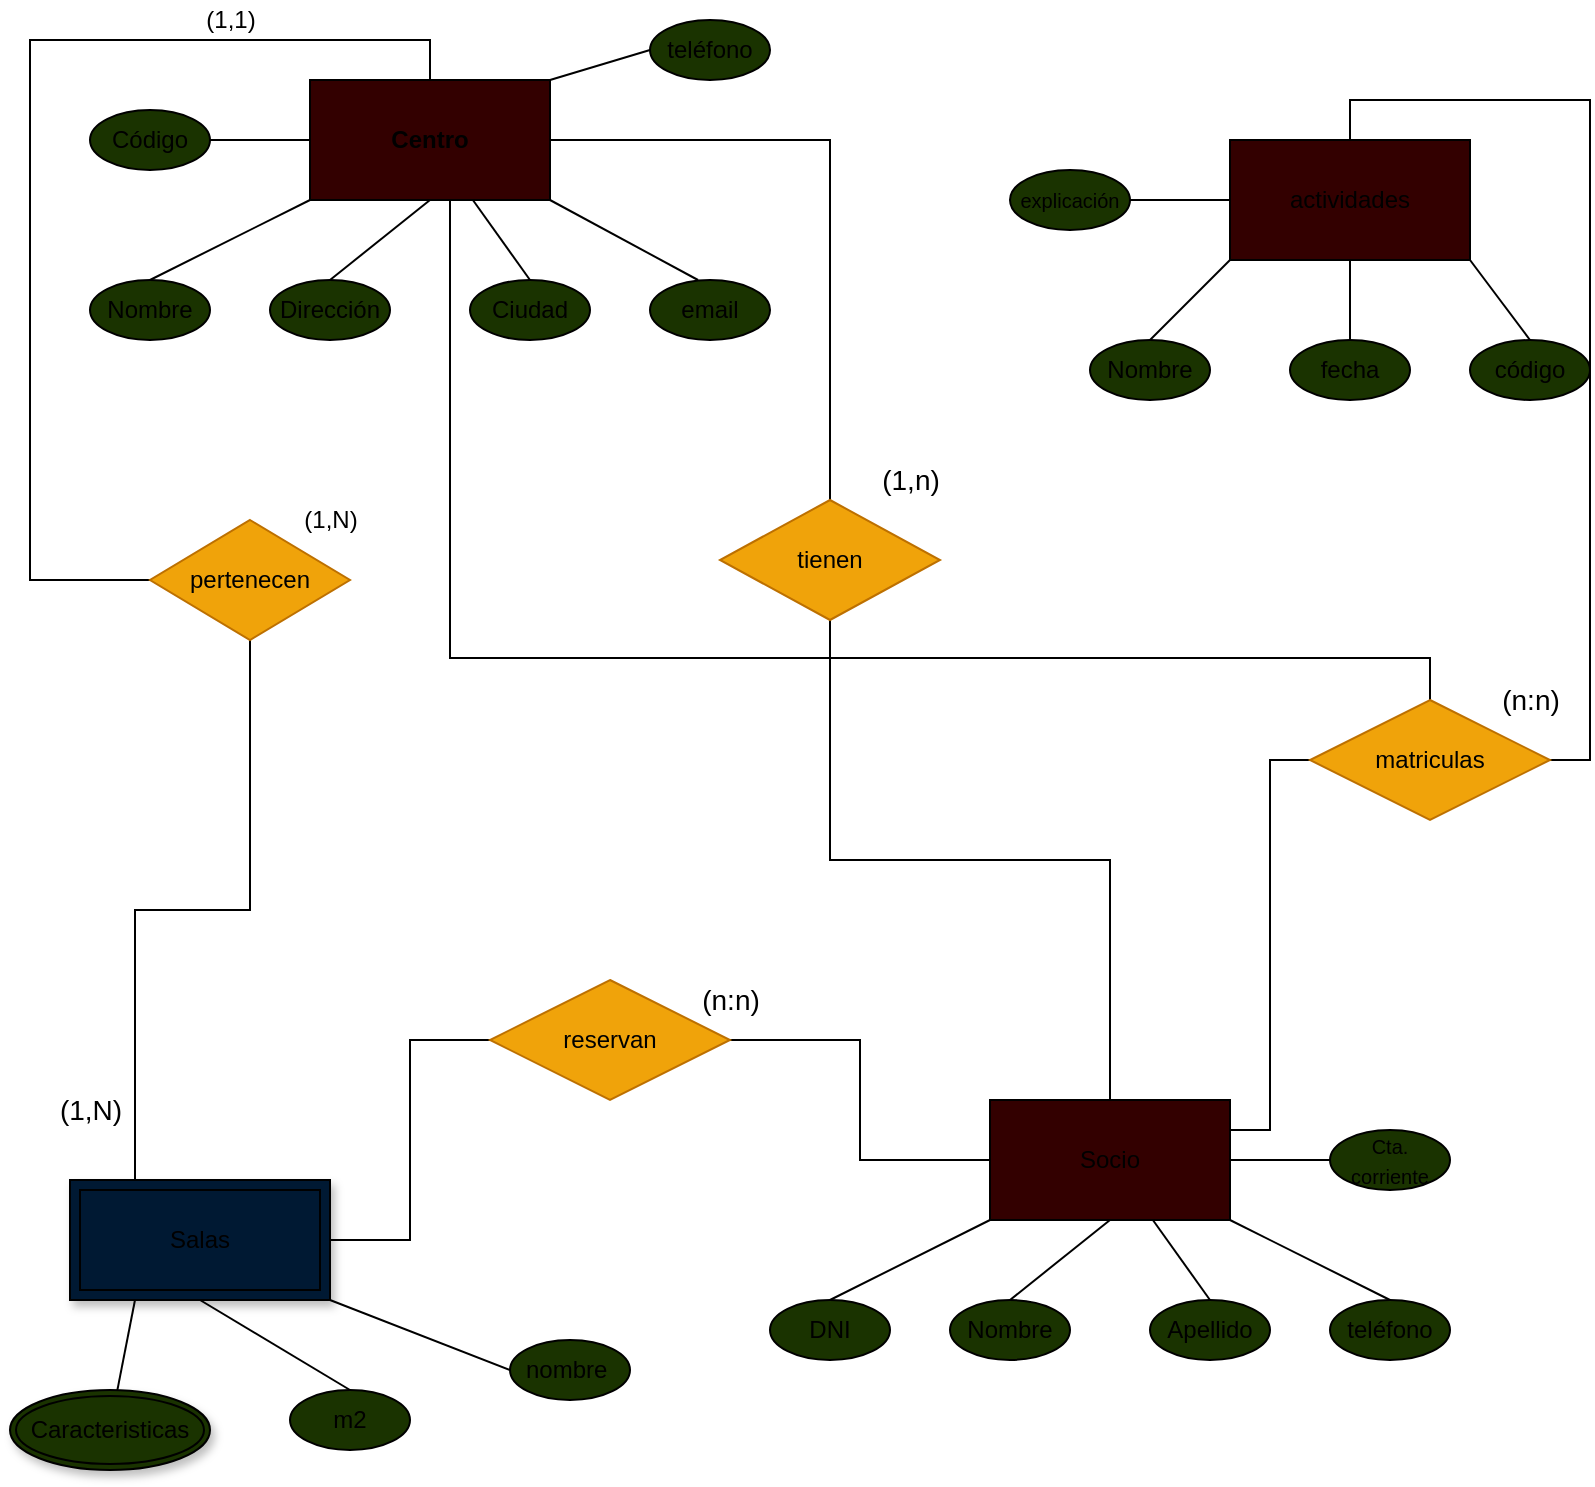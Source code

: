 <mxfile>
    <diagram id="mFDD_YNPLoTO3QqUCcKb" name="Página-1">
        <mxGraphModel dx="481" dy="526" grid="1" gridSize="10" guides="1" tooltips="1" connect="1" arrows="1" fold="1" page="1" pageScale="1" pageWidth="827" pageHeight="1169" math="0" shadow="0">
            <root>
                <mxCell id="0"/>
                <mxCell id="1" parent="0"/>
                <mxCell id="Jh3pXh4WZX40SytpMSMW-85" style="rounded=0;orthogonalLoop=1;jettySize=auto;html=1;exitX=0.5;exitY=0;exitDx=0;exitDy=0;entryX=0;entryY=0.5;entryDx=0;entryDy=0;endArrow=none;endFill=0;" parent="1" source="2" target="80" edge="1">
                    <mxGeometry relative="1" as="geometry">
                        <Array as="points">
                            <mxPoint x="230" y="40"/>
                            <mxPoint x="160" y="40"/>
                            <mxPoint x="30" y="40"/>
                            <mxPoint x="30" y="240"/>
                            <mxPoint x="30" y="310"/>
                        </Array>
                        <mxPoint x="85" y="310" as="targetPoint"/>
                    </mxGeometry>
                </mxCell>
                <mxCell id="Jh3pXh4WZX40SytpMSMW-105" style="edgeStyle=orthogonalEdgeStyle;rounded=0;orthogonalLoop=1;jettySize=auto;html=1;entryX=0.5;entryY=0;entryDx=0;entryDy=0;endArrow=none;endFill=0;" parent="1" source="2" target="82" edge="1">
                    <mxGeometry relative="1" as="geometry">
                        <Array as="points">
                            <mxPoint x="240" y="349"/>
                            <mxPoint x="730" y="349"/>
                        </Array>
                        <mxPoint x="413.6" y="407.66" as="targetPoint"/>
                    </mxGeometry>
                </mxCell>
                <mxCell id="x22_kJhe5A71aiRd0lRD-84" style="edgeStyle=orthogonalEdgeStyle;rounded=0;orthogonalLoop=1;jettySize=auto;html=1;exitX=1;exitY=0.5;exitDx=0;exitDy=0;entryX=0.5;entryY=0;entryDx=0;entryDy=0;endArrow=none;endFill=0;" edge="1" parent="1" source="2" target="81">
                    <mxGeometry relative="1" as="geometry"/>
                </mxCell>
                <mxCell id="2" value="&lt;b&gt;Centro&lt;/b&gt;" style="rounded=0;whiteSpace=wrap;html=1;fillColor=#330000;" parent="1" vertex="1">
                    <mxGeometry x="170" y="60" width="120" height="60" as="geometry"/>
                </mxCell>
                <mxCell id="3" value="Nombre" style="ellipse;whiteSpace=wrap;html=1;fillColor=#1A3300;" parent="1" vertex="1">
                    <mxGeometry x="60" y="160" width="60" height="30" as="geometry"/>
                </mxCell>
                <mxCell id="4" value="Dirección" style="ellipse;whiteSpace=wrap;html=1;fillColor=#1A3300;" parent="1" vertex="1">
                    <mxGeometry x="150" y="160" width="60" height="30" as="geometry"/>
                </mxCell>
                <mxCell id="5" value="Ciudad" style="ellipse;whiteSpace=wrap;html=1;fillColor=#1A3300;" parent="1" vertex="1">
                    <mxGeometry x="250" y="160" width="60" height="30" as="geometry"/>
                </mxCell>
                <mxCell id="6" value="email" style="ellipse;whiteSpace=wrap;html=1;fillColor=#1A3300;" parent="1" vertex="1">
                    <mxGeometry x="340" y="160" width="60" height="30" as="geometry"/>
                </mxCell>
                <mxCell id="7" value="Código" style="ellipse;whiteSpace=wrap;html=1;fillColor=#1A3300;" parent="1" vertex="1">
                    <mxGeometry x="60" y="75" width="60" height="30" as="geometry"/>
                </mxCell>
                <mxCell id="8" value="" style="endArrow=none;html=1;entryX=0;entryY=1;entryDx=0;entryDy=0;" parent="1" target="2" edge="1">
                    <mxGeometry width="50" height="50" relative="1" as="geometry">
                        <mxPoint x="90" y="160" as="sourcePoint"/>
                        <mxPoint x="140" y="110" as="targetPoint"/>
                    </mxGeometry>
                </mxCell>
                <mxCell id="12" value="" style="endArrow=none;html=1;entryX=1;entryY=1;entryDx=0;entryDy=0;" parent="1" target="2" edge="1">
                    <mxGeometry width="50" height="50" relative="1" as="geometry">
                        <mxPoint x="364" y="160" as="sourcePoint"/>
                        <mxPoint x="414" y="110" as="targetPoint"/>
                    </mxGeometry>
                </mxCell>
                <mxCell id="13" value="" style="endArrow=none;html=1;exitX=0.5;exitY=0;exitDx=0;exitDy=0;" parent="1" source="5" target="2" edge="1">
                    <mxGeometry width="50" height="50" relative="1" as="geometry">
                        <mxPoint x="330" y="260" as="sourcePoint"/>
                        <mxPoint x="380" y="210" as="targetPoint"/>
                    </mxGeometry>
                </mxCell>
                <mxCell id="14" value="" style="endArrow=none;html=1;entryX=0.5;entryY=1;entryDx=0;entryDy=0;exitX=0.5;exitY=0;exitDx=0;exitDy=0;" parent="1" source="4" target="2" edge="1">
                    <mxGeometry width="50" height="50" relative="1" as="geometry">
                        <mxPoint x="100" y="170" as="sourcePoint"/>
                        <mxPoint x="180" y="130" as="targetPoint"/>
                    </mxGeometry>
                </mxCell>
                <mxCell id="15" value="" style="endArrow=none;html=1;entryX=0;entryY=0.5;entryDx=0;entryDy=0;exitX=1;exitY=0.5;exitDx=0;exitDy=0;" parent="1" source="7" target="2" edge="1">
                    <mxGeometry width="50" height="50" relative="1" as="geometry">
                        <mxPoint x="110" y="180" as="sourcePoint"/>
                        <mxPoint x="190" y="140" as="targetPoint"/>
                        <Array as="points"/>
                    </mxGeometry>
                </mxCell>
                <mxCell id="16" value="teléfono" style="ellipse;whiteSpace=wrap;html=1;fillColor=#1A3300;" parent="1" vertex="1">
                    <mxGeometry x="340" y="30" width="60" height="30" as="geometry"/>
                </mxCell>
                <mxCell id="17" value="" style="endArrow=none;html=1;entryX=1;entryY=0;entryDx=0;entryDy=0;exitX=0;exitY=0.5;exitDx=0;exitDy=0;" parent="1" source="16" target="2" edge="1">
                    <mxGeometry width="50" height="50" relative="1" as="geometry">
                        <mxPoint x="374" y="170" as="sourcePoint"/>
                        <mxPoint x="300" y="130" as="targetPoint"/>
                        <Array as="points"/>
                    </mxGeometry>
                </mxCell>
                <mxCell id="18" value="Socio" style="rounded=0;whiteSpace=wrap;html=1;fillColor=#330000;" parent="1" vertex="1">
                    <mxGeometry x="510" y="570" width="120" height="60" as="geometry"/>
                </mxCell>
                <mxCell id="19" value="DNI" style="ellipse;whiteSpace=wrap;html=1;fillColor=#1A3300;" parent="1" vertex="1">
                    <mxGeometry x="400" y="670" width="60" height="30" as="geometry"/>
                </mxCell>
                <mxCell id="20" value="Nombre" style="ellipse;whiteSpace=wrap;html=1;fillColor=#1A3300;" parent="1" vertex="1">
                    <mxGeometry x="490" y="670" width="60" height="30" as="geometry"/>
                </mxCell>
                <mxCell id="21" value="Apellido" style="ellipse;whiteSpace=wrap;html=1;fillColor=#1A3300;" parent="1" vertex="1">
                    <mxGeometry x="590" y="670" width="60" height="30" as="geometry"/>
                </mxCell>
                <mxCell id="22" value="teléfono" style="ellipse;whiteSpace=wrap;html=1;fillColor=#1A3300;" parent="1" vertex="1">
                    <mxGeometry x="680" y="670" width="60" height="30" as="geometry"/>
                </mxCell>
                <mxCell id="23" value="&lt;font style=&quot;font-size: 10px&quot;&gt;Cta. corriente&lt;/font&gt;" style="ellipse;whiteSpace=wrap;html=1;fillColor=#1A3300;" parent="1" vertex="1">
                    <mxGeometry x="680" y="585" width="60" height="30" as="geometry"/>
                </mxCell>
                <mxCell id="24" value="" style="endArrow=none;html=1;entryX=0;entryY=1;entryDx=0;entryDy=0;" parent="1" target="18" edge="1">
                    <mxGeometry width="50" height="50" relative="1" as="geometry">
                        <mxPoint x="430" y="670" as="sourcePoint"/>
                        <mxPoint x="480" y="620" as="targetPoint"/>
                    </mxGeometry>
                </mxCell>
                <mxCell id="25" value="" style="endArrow=none;html=1;entryX=1;entryY=1;entryDx=0;entryDy=0;exitX=0.5;exitY=0;exitDx=0;exitDy=0;" parent="1" source="22" target="18" edge="1">
                    <mxGeometry width="50" height="50" relative="1" as="geometry">
                        <mxPoint x="704" y="670" as="sourcePoint"/>
                        <mxPoint x="754" y="620" as="targetPoint"/>
                    </mxGeometry>
                </mxCell>
                <mxCell id="26" value="" style="endArrow=none;html=1;exitX=0.5;exitY=0;exitDx=0;exitDy=0;" parent="1" source="21" target="18" edge="1">
                    <mxGeometry width="50" height="50" relative="1" as="geometry">
                        <mxPoint x="670" y="770" as="sourcePoint"/>
                        <mxPoint x="720" y="720" as="targetPoint"/>
                    </mxGeometry>
                </mxCell>
                <mxCell id="27" value="" style="endArrow=none;html=1;entryX=0.5;entryY=1;entryDx=0;entryDy=0;exitX=0.5;exitY=0;exitDx=0;exitDy=0;" parent="1" source="20" target="18" edge="1">
                    <mxGeometry width="50" height="50" relative="1" as="geometry">
                        <mxPoint x="440" y="680" as="sourcePoint"/>
                        <mxPoint x="520" y="640" as="targetPoint"/>
                    </mxGeometry>
                </mxCell>
                <mxCell id="28" value="" style="endArrow=none;html=1;exitX=0;exitY=0.5;exitDx=0;exitDy=0;" parent="1" source="23" edge="1">
                    <mxGeometry width="50" height="50" relative="1" as="geometry">
                        <mxPoint x="670" y="600" as="sourcePoint"/>
                        <mxPoint x="630" y="600" as="targetPoint"/>
                        <Array as="points"/>
                    </mxGeometry>
                </mxCell>
                <mxCell id="58" value="m2" style="ellipse;whiteSpace=wrap;html=1;fillColor=#1A3300;" parent="1" vertex="1">
                    <mxGeometry x="160" y="715" width="60" height="30" as="geometry"/>
                </mxCell>
                <mxCell id="61" value="" style="endArrow=none;html=1;entryX=0.5;entryY=1;entryDx=0;entryDy=0;exitX=0.5;exitY=0;exitDx=0;exitDy=0;" parent="1" source="58" target="Jh3pXh4WZX40SytpMSMW-77" edge="1">
                    <mxGeometry width="50" height="50" relative="1" as="geometry">
                        <mxPoint x="234" y="695" as="sourcePoint"/>
                        <mxPoint x="160" y="655" as="targetPoint"/>
                    </mxGeometry>
                </mxCell>
                <mxCell id="62" value="" style="endArrow=none;html=1;entryX=0.25;entryY=1;entryDx=0;entryDy=0;" parent="1" source="Jh3pXh4WZX40SytpMSMW-78" target="Jh3pXh4WZX40SytpMSMW-77" edge="1">
                    <mxGeometry width="50" height="50" relative="1" as="geometry">
                        <mxPoint x="135" y="695" as="sourcePoint"/>
                        <mxPoint x="121.429" y="655" as="targetPoint"/>
                    </mxGeometry>
                </mxCell>
                <mxCell id="65" value="nombre&amp;nbsp;" style="ellipse;whiteSpace=wrap;html=1;fillColor=#1A3300;" parent="1" vertex="1">
                    <mxGeometry x="270" y="690" width="60" height="30" as="geometry"/>
                </mxCell>
                <mxCell id="66" value="" style="endArrow=none;html=1;entryX=1;entryY=1;entryDx=0;entryDy=0;exitX=0;exitY=0.5;exitDx=0;exitDy=0;" parent="1" source="65" target="Jh3pXh4WZX40SytpMSMW-77" edge="1">
                    <mxGeometry width="50" height="50" relative="1" as="geometry">
                        <mxPoint x="270" y="700" as="sourcePoint"/>
                        <mxPoint x="160" y="625" as="targetPoint"/>
                        <Array as="points"/>
                    </mxGeometry>
                </mxCell>
                <mxCell id="67" value="actividades" style="rounded=0;whiteSpace=wrap;html=1;fillColor=#330000;" parent="1" vertex="1">
                    <mxGeometry x="630" y="90" width="120" height="60" as="geometry"/>
                </mxCell>
                <mxCell id="69" value="Nombre" style="ellipse;whiteSpace=wrap;html=1;fillColor=#1A3300;" parent="1" vertex="1">
                    <mxGeometry x="560" y="190" width="60" height="30" as="geometry"/>
                </mxCell>
                <mxCell id="70" value="fecha" style="ellipse;whiteSpace=wrap;html=1;fillColor=#1A3300;" parent="1" vertex="1">
                    <mxGeometry x="660" y="190" width="60" height="30" as="geometry"/>
                </mxCell>
                <mxCell id="71" value="&lt;font style=&quot;font-size: 10px&quot;&gt;explicación&lt;/font&gt;" style="ellipse;whiteSpace=wrap;html=1;fillColor=#1A3300;" parent="1" vertex="1">
                    <mxGeometry x="520" y="105" width="60" height="30" as="geometry"/>
                </mxCell>
                <mxCell id="73" value="" style="endArrow=none;html=1;entryX=1;entryY=1;entryDx=0;entryDy=0;exitX=0.5;exitY=0;exitDx=0;exitDy=0;" parent="1" source="77" target="67" edge="1">
                    <mxGeometry width="50" height="50" relative="1" as="geometry">
                        <mxPoint x="830" y="190" as="sourcePoint"/>
                        <mxPoint x="874" y="140" as="targetPoint"/>
                    </mxGeometry>
                </mxCell>
                <mxCell id="74" value="" style="endArrow=none;html=1;exitX=0.5;exitY=0;exitDx=0;exitDy=0;" parent="1" source="70" target="67" edge="1">
                    <mxGeometry width="50" height="50" relative="1" as="geometry">
                        <mxPoint x="790" y="290" as="sourcePoint"/>
                        <mxPoint x="840" y="240" as="targetPoint"/>
                    </mxGeometry>
                </mxCell>
                <mxCell id="75" value="" style="endArrow=none;html=1;entryX=0;entryY=1;entryDx=0;entryDy=0;exitX=0.5;exitY=0;exitDx=0;exitDy=0;" parent="1" source="69" target="67" edge="1">
                    <mxGeometry width="50" height="50" relative="1" as="geometry">
                        <mxPoint x="560" y="200" as="sourcePoint"/>
                        <mxPoint x="640" y="160" as="targetPoint"/>
                    </mxGeometry>
                </mxCell>
                <mxCell id="76" value="" style="endArrow=none;html=1;entryX=0;entryY=0.5;entryDx=0;entryDy=0;exitX=1;exitY=0.5;exitDx=0;exitDy=0;" parent="1" source="71" target="67" edge="1">
                    <mxGeometry width="50" height="50" relative="1" as="geometry">
                        <mxPoint x="570" y="210" as="sourcePoint"/>
                        <mxPoint x="650" y="170" as="targetPoint"/>
                        <Array as="points"/>
                    </mxGeometry>
                </mxCell>
                <mxCell id="77" value="código" style="ellipse;whiteSpace=wrap;html=1;fillColor=#1A3300;" parent="1" vertex="1">
                    <mxGeometry x="750" y="190" width="60" height="30" as="geometry"/>
                </mxCell>
                <mxCell id="Jh3pXh4WZX40SytpMSMW-100" style="edgeStyle=orthogonalEdgeStyle;rounded=0;orthogonalLoop=1;jettySize=auto;html=1;endArrow=none;endFill=0;entryX=0;entryY=0.5;entryDx=0;entryDy=0;" parent="1" source="Jh3pXh4WZX40SytpMSMW-77" target="83" edge="1">
                    <mxGeometry relative="1" as="geometry">
                        <mxPoint x="290" y="480" as="targetPoint"/>
                    </mxGeometry>
                </mxCell>
                <mxCell id="Jh3pXh4WZX40SytpMSMW-77" value="Salas" style="shape=ext;margin=3;double=1;whiteSpace=wrap;html=1;align=center;shadow=1;fillColor=#001933;" parent="1" vertex="1">
                    <mxGeometry x="50" y="610" width="130" height="60" as="geometry"/>
                </mxCell>
                <mxCell id="Jh3pXh4WZX40SytpMSMW-78" value="Caracteristicas" style="ellipse;shape=doubleEllipse;margin=3;whiteSpace=wrap;html=1;align=center;shadow=1;fillColor=#1A3300;" parent="1" vertex="1">
                    <mxGeometry x="20" y="715" width="100" height="40" as="geometry"/>
                </mxCell>
                <mxCell id="Jh3pXh4WZX40SytpMSMW-87" style="edgeStyle=orthogonalEdgeStyle;rounded=0;orthogonalLoop=1;jettySize=auto;html=1;entryX=0.25;entryY=0;entryDx=0;entryDy=0;exitX=0.5;exitY=1;exitDx=0;exitDy=0;endArrow=none;endFill=0;" parent="1" source="80" target="Jh3pXh4WZX40SytpMSMW-77" edge="1">
                    <mxGeometry relative="1" as="geometry">
                        <mxPoint x="100" y="460" as="targetPoint"/>
                        <mxPoint x="135" y="340" as="sourcePoint"/>
                    </mxGeometry>
                </mxCell>
                <mxCell id="Jh3pXh4WZX40SytpMSMW-88" value="&lt;font style=&quot;font-size: 14px&quot;&gt;(1,N)&lt;/font&gt;" style="text;html=1;align=center;verticalAlign=middle;resizable=0;points=[];autosize=1;strokeColor=none;" parent="1" vertex="1">
                    <mxGeometry x="35" y="565" width="50" height="20" as="geometry"/>
                </mxCell>
                <mxCell id="Jh3pXh4WZX40SytpMSMW-106" style="edgeStyle=orthogonalEdgeStyle;rounded=0;orthogonalLoop=1;jettySize=auto;html=1;entryX=0.5;entryY=0;entryDx=0;entryDy=0;endArrow=none;endFill=0;exitX=0.5;exitY=1;exitDx=0;exitDy=0;" parent="1" source="81" target="18" edge="1">
                    <mxGeometry relative="1" as="geometry">
                        <mxPoint x="670" y="110" as="sourcePoint"/>
                    </mxGeometry>
                </mxCell>
                <mxCell id="Jh3pXh4WZX40SytpMSMW-95" value="&lt;span style=&quot;font-size: 14px&quot;&gt;(1,n)&lt;/span&gt;" style="text;html=1;align=center;verticalAlign=middle;resizable=0;points=[];autosize=1;strokeColor=none;" parent="1" vertex="1">
                    <mxGeometry x="450" y="250" width="40" height="20" as="geometry"/>
                </mxCell>
                <mxCell id="Jh3pXh4WZX40SytpMSMW-103" value="&lt;font style=&quot;font-size: 14px&quot;&gt;(n:n)&lt;/font&gt;" style="text;html=1;align=center;verticalAlign=middle;resizable=0;points=[];autosize=1;strokeColor=none;" parent="1" vertex="1">
                    <mxGeometry x="760" y="360" width="40" height="20" as="geometry"/>
                </mxCell>
                <mxCell id="6N7cFvUUq7-HkkdPHvs9-78" value="&lt;font style=&quot;font-size: 14px&quot;&gt;(n:n)&lt;/font&gt;" style="text;html=1;align=center;verticalAlign=middle;resizable=0;points=[];autosize=1;strokeColor=none;" parent="1" vertex="1">
                    <mxGeometry x="360" y="510" width="40" height="20" as="geometry"/>
                </mxCell>
                <mxCell id="80" value="pertenecen" style="shape=rhombus;perimeter=rhombusPerimeter;whiteSpace=wrap;html=1;align=center;shadow=0;strokeColor=#BD7000;fillColor=#f0a30a;fontColor=#000000;" vertex="1" parent="1">
                    <mxGeometry x="90" y="280" width="100" height="60" as="geometry"/>
                </mxCell>
                <mxCell id="81" value="tienen" style="shape=rhombus;perimeter=rhombusPerimeter;whiteSpace=wrap;html=1;align=center;shadow=0;strokeColor=#BD7000;fillColor=#f0a30a;fontColor=#000000;" vertex="1" parent="1">
                    <mxGeometry x="375" y="270" width="110" height="60" as="geometry"/>
                </mxCell>
                <mxCell id="anDu7Gh7Stj6AlZr0BTO-86" style="edgeStyle=orthogonalEdgeStyle;rounded=0;orthogonalLoop=1;jettySize=auto;html=1;entryX=0.5;entryY=0;entryDx=0;entryDy=0;endArrow=none;endFill=0;exitX=1;exitY=0.5;exitDx=0;exitDy=0;" edge="1" parent="1" source="82" target="67">
                    <mxGeometry relative="1" as="geometry"/>
                </mxCell>
                <mxCell id="x22_kJhe5A71aiRd0lRD-85" style="edgeStyle=orthogonalEdgeStyle;rounded=0;orthogonalLoop=1;jettySize=auto;html=1;entryX=1;entryY=0.25;entryDx=0;entryDy=0;endArrow=none;endFill=0;" edge="1" parent="1" source="82" target="18">
                    <mxGeometry relative="1" as="geometry"/>
                </mxCell>
                <mxCell id="82" value="matriculas" style="shape=rhombus;perimeter=rhombusPerimeter;whiteSpace=wrap;html=1;align=center;shadow=0;strokeColor=#BD7000;fillColor=#f0a30a;fontColor=#000000;" vertex="1" parent="1">
                    <mxGeometry x="670" y="370" width="120" height="60" as="geometry"/>
                </mxCell>
                <mxCell id="x22_kJhe5A71aiRd0lRD-83" style="edgeStyle=orthogonalEdgeStyle;rounded=0;orthogonalLoop=1;jettySize=auto;html=1;entryX=0;entryY=0.5;entryDx=0;entryDy=0;endArrow=none;endFill=0;" edge="1" parent="1" source="83" target="18">
                    <mxGeometry relative="1" as="geometry"/>
                </mxCell>
                <mxCell id="83" value="reservan" style="shape=rhombus;perimeter=rhombusPerimeter;whiteSpace=wrap;html=1;align=center;shadow=0;strokeColor=#BD7000;fillColor=#f0a30a;fontColor=#000000;" vertex="1" parent="1">
                    <mxGeometry x="260" y="510" width="120" height="60" as="geometry"/>
                </mxCell>
                <mxCell id="Z2ZFAlQIL46GPUHMMQNI-84" value="(1,1)" style="text;html=1;align=center;verticalAlign=middle;resizable=0;points=[];autosize=1;strokeColor=none;" vertex="1" parent="1">
                    <mxGeometry x="110" y="20" width="40" height="20" as="geometry"/>
                </mxCell>
                <mxCell id="Z2ZFAlQIL46GPUHMMQNI-85" value="(1,N)" style="text;html=1;align=center;verticalAlign=middle;resizable=0;points=[];autosize=1;strokeColor=none;" vertex="1" parent="1">
                    <mxGeometry x="160" y="270" width="40" height="20" as="geometry"/>
                </mxCell>
            </root>
        </mxGraphModel>
    </diagram>
</mxfile>
